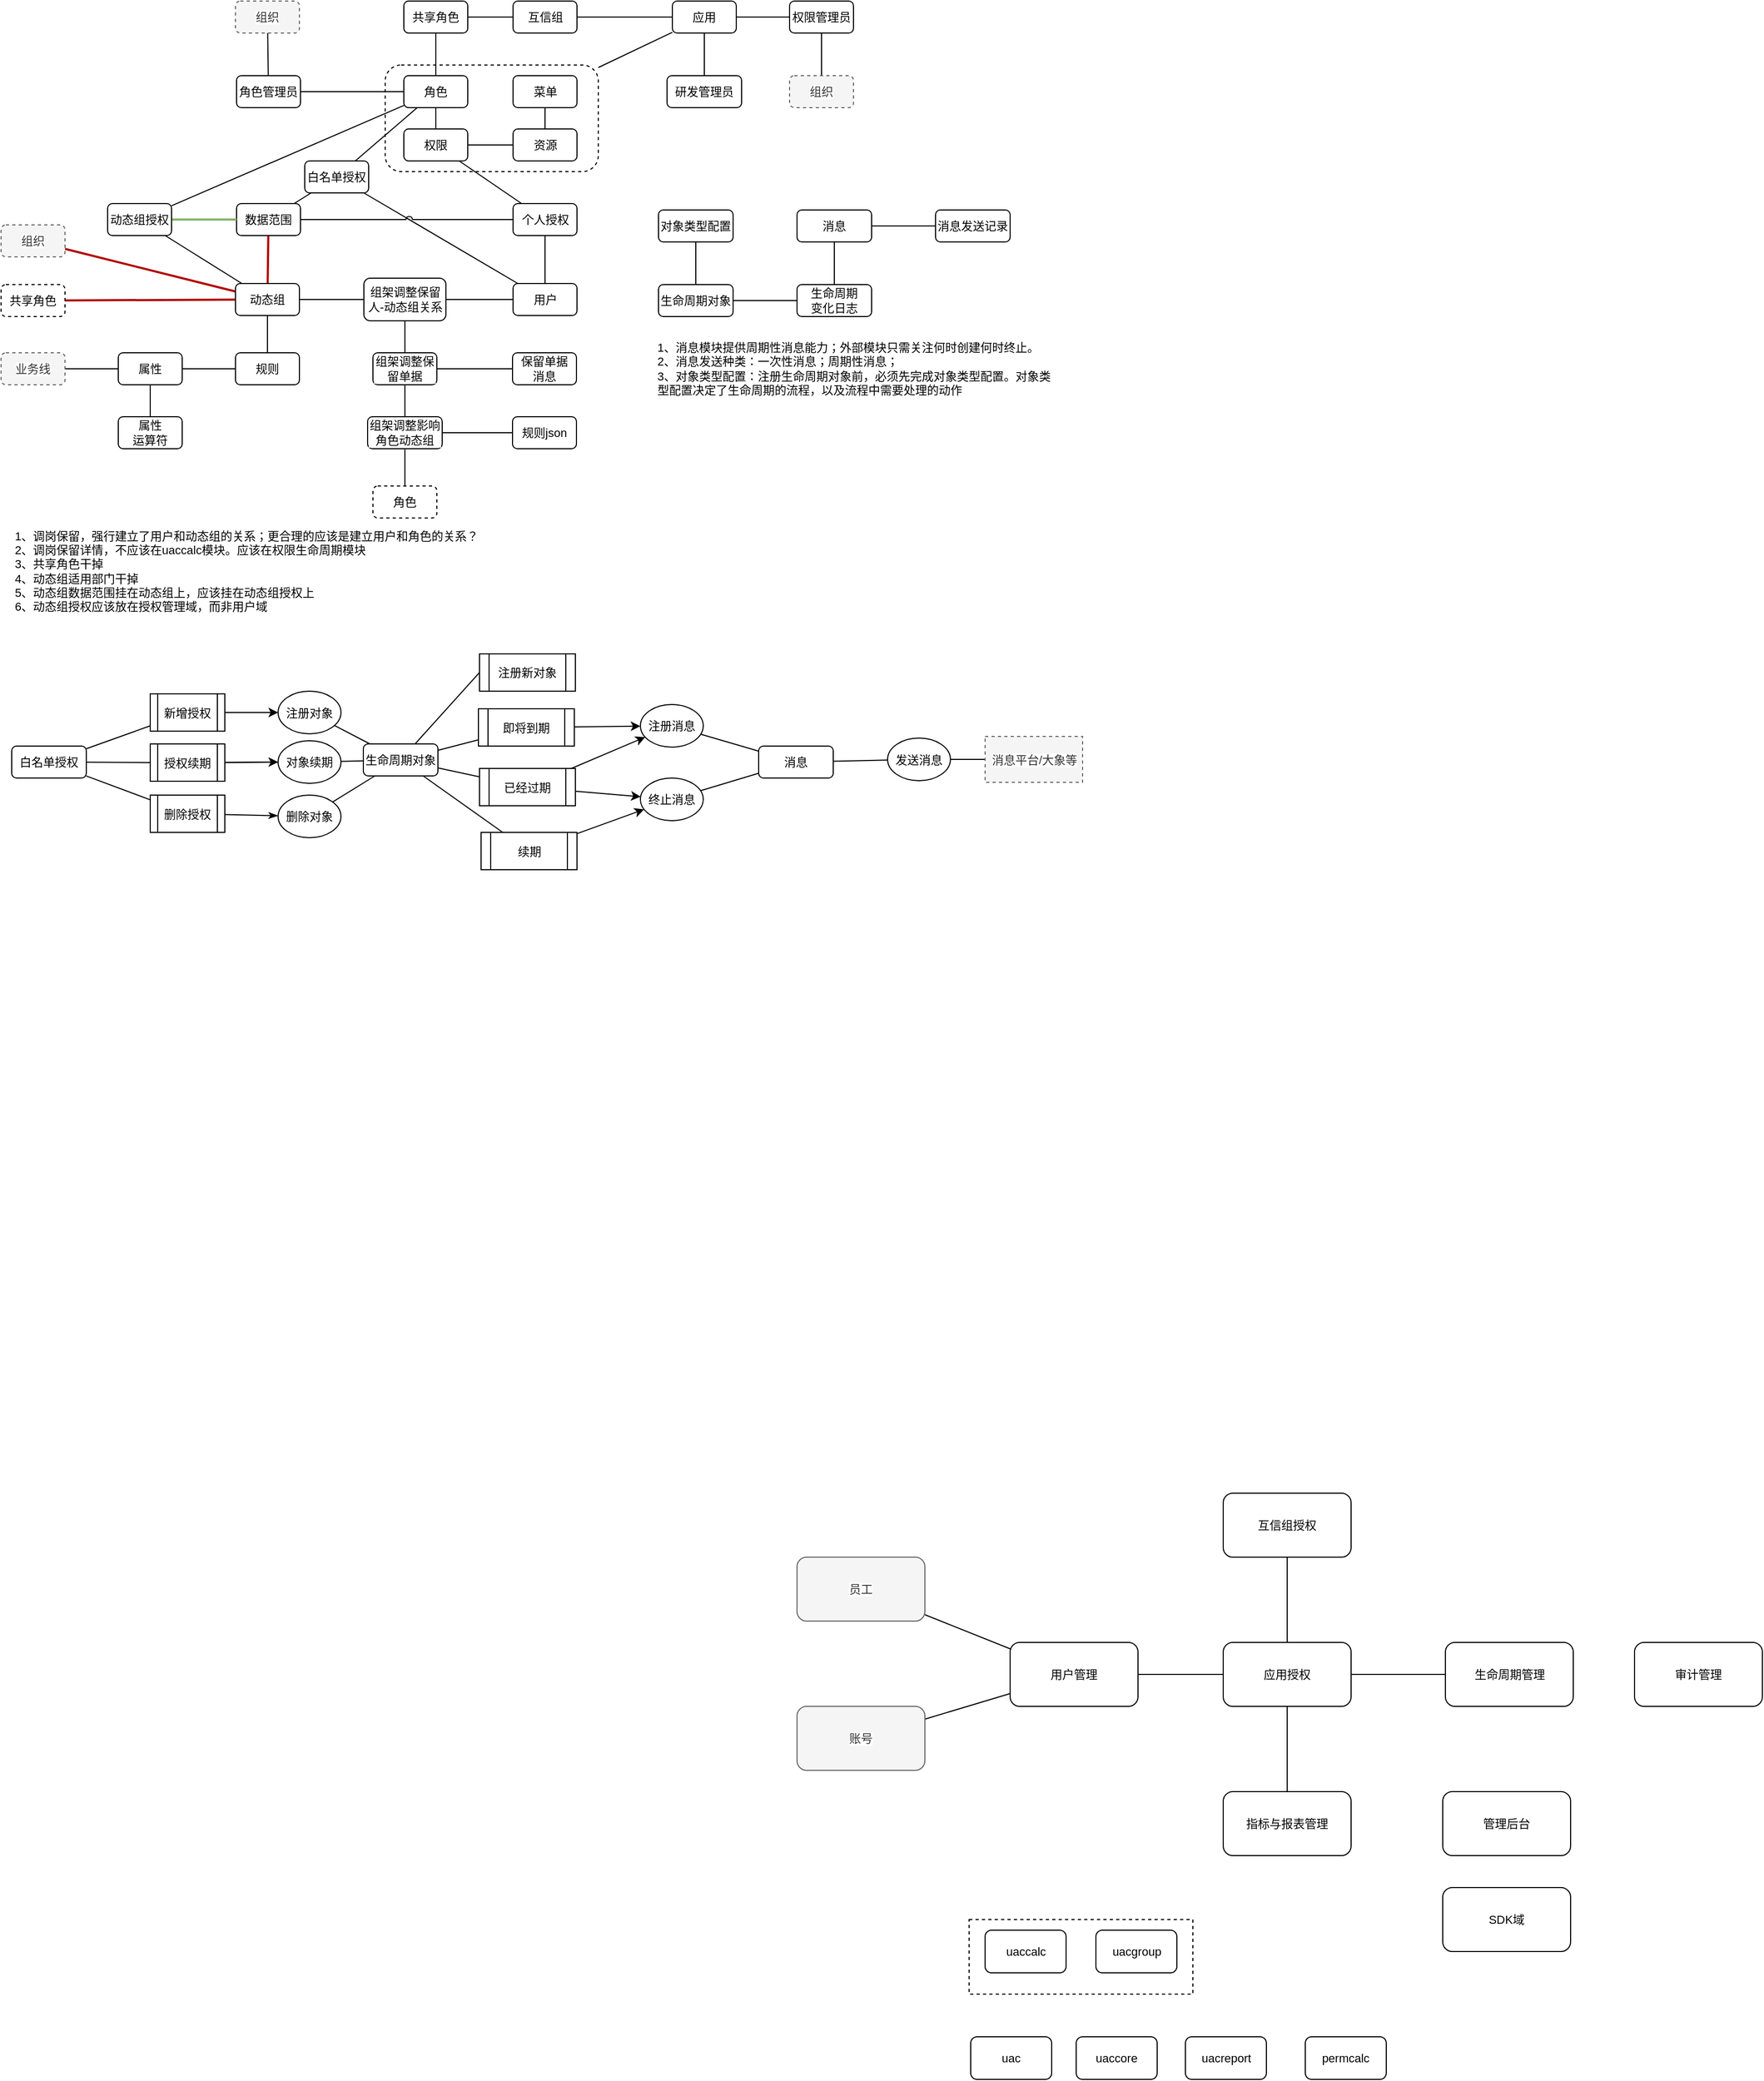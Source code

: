 <mxfile version="24.7.10">
  <diagram name="Page-1" id="_GyrP_3oqklXjdWN7-FQ">
    <mxGraphModel dx="1306" dy="835" grid="1" gridSize="10" guides="1" tooltips="1" connect="1" arrows="1" fold="1" page="1" pageScale="1" pageWidth="827" pageHeight="1169" math="0" shadow="0">
      <root>
        <mxCell id="0" />
        <mxCell id="1" parent="0" />
        <mxCell id="2yZ6IZibKsrI4easGU-Z-67" style="edgeStyle=none;shape=connector;rounded=0;orthogonalLoop=1;jettySize=auto;html=1;strokeColor=default;align=center;verticalAlign=middle;fontFamily=Helvetica;fontSize=11;fontColor=default;labelBackgroundColor=default;endArrow=none;endFill=0;" edge="1" parent="1" source="2yZ6IZibKsrI4easGU-Z-41" target="2yZ6IZibKsrI4easGU-Z-65">
          <mxGeometry relative="1" as="geometry" />
        </mxCell>
        <mxCell id="2yZ6IZibKsrI4easGU-Z-41" value="" style="rounded=1;whiteSpace=wrap;html=1;dashed=1;" vertex="1" parent="1">
          <mxGeometry x="370.5" y="190" width="200" height="100" as="geometry" />
        </mxCell>
        <mxCell id="2yZ6IZibKsrI4easGU-Z-33" value="" style="shape=connector;rounded=0;orthogonalLoop=1;jettySize=auto;html=1;strokeColor=default;align=center;verticalAlign=middle;fontFamily=Helvetica;fontSize=11;fontColor=default;labelBackgroundColor=default;endArrow=none;endFill=0;" edge="1" parent="1" source="2yZ6IZibKsrI4easGU-Z-29" target="2yZ6IZibKsrI4easGU-Z-32">
          <mxGeometry relative="1" as="geometry" />
        </mxCell>
        <mxCell id="2yZ6IZibKsrI4easGU-Z-167" value="" style="edgeStyle=none;shape=connector;rounded=0;orthogonalLoop=1;jettySize=auto;html=1;strokeColor=default;align=center;verticalAlign=middle;fontFamily=Helvetica;fontSize=11;fontColor=default;labelBackgroundColor=default;endArrow=none;endFill=0;" edge="1" parent="1" source="2yZ6IZibKsrI4easGU-Z-38" target="2yZ6IZibKsrI4easGU-Z-166">
          <mxGeometry relative="1" as="geometry" />
        </mxCell>
        <mxCell id="2yZ6IZibKsrI4easGU-Z-175" style="edgeStyle=none;shape=connector;rounded=0;orthogonalLoop=1;jettySize=auto;html=1;strokeColor=default;align=center;verticalAlign=middle;fontFamily=Helvetica;fontSize=11;fontColor=default;labelBackgroundColor=default;endArrow=none;endFill=0;jumpStyle=sharp;" edge="1" parent="1" source="2yZ6IZibKsrI4easGU-Z-29" target="2yZ6IZibKsrI4easGU-Z-103">
          <mxGeometry relative="1" as="geometry" />
        </mxCell>
        <mxCell id="2yZ6IZibKsrI4easGU-Z-176" style="edgeStyle=none;shape=connector;rounded=0;orthogonalLoop=1;jettySize=auto;html=1;strokeColor=default;align=center;verticalAlign=middle;fontFamily=Helvetica;fontSize=11;fontColor=default;labelBackgroundColor=default;endArrow=none;endFill=0;" edge="1" parent="1" source="2yZ6IZibKsrI4easGU-Z-29" target="2yZ6IZibKsrI4easGU-Z-91">
          <mxGeometry relative="1" as="geometry" />
        </mxCell>
        <mxCell id="2yZ6IZibKsrI4easGU-Z-29" value="白名单授权" style="rounded=1;whiteSpace=wrap;html=1;fontFamily=Helvetica;fontSize=11;fontColor=default;labelBackgroundColor=default;" vertex="1" parent="1">
          <mxGeometry x="295" y="280" width="60" height="30" as="geometry" />
        </mxCell>
        <mxCell id="2yZ6IZibKsrI4easGU-Z-45" value="" style="edgeStyle=orthogonalEdgeStyle;shape=connector;rounded=0;orthogonalLoop=1;jettySize=auto;html=1;strokeColor=default;align=center;verticalAlign=middle;fontFamily=Helvetica;fontSize=11;fontColor=default;labelBackgroundColor=default;endArrow=none;endFill=0;" edge="1" parent="1" source="2yZ6IZibKsrI4easGU-Z-32" target="2yZ6IZibKsrI4easGU-Z-44">
          <mxGeometry relative="1" as="geometry" />
        </mxCell>
        <mxCell id="2yZ6IZibKsrI4easGU-Z-61" style="edgeStyle=none;shape=connector;rounded=0;orthogonalLoop=1;jettySize=auto;html=1;strokeColor=default;align=center;verticalAlign=middle;fontFamily=Helvetica;fontSize=11;fontColor=default;labelBackgroundColor=default;endArrow=none;endFill=0;" edge="1" parent="1" source="2yZ6IZibKsrI4easGU-Z-32" target="2yZ6IZibKsrI4easGU-Z-38">
          <mxGeometry relative="1" as="geometry" />
        </mxCell>
        <mxCell id="2yZ6IZibKsrI4easGU-Z-32" value="角色" style="rounded=1;whiteSpace=wrap;html=1;fontFamily=Helvetica;fontSize=11;fontColor=default;labelBackgroundColor=default;" vertex="1" parent="1">
          <mxGeometry x="388" y="200" width="60" height="30" as="geometry" />
        </mxCell>
        <mxCell id="2yZ6IZibKsrI4easGU-Z-37" value="" style="edgeStyle=orthogonalEdgeStyle;shape=connector;rounded=0;orthogonalLoop=1;jettySize=auto;html=1;strokeColor=default;align=center;verticalAlign=middle;fontFamily=Helvetica;fontSize=11;fontColor=default;labelBackgroundColor=default;endArrow=none;endFill=0;" edge="1" parent="1" source="2yZ6IZibKsrI4easGU-Z-34" target="2yZ6IZibKsrI4easGU-Z-36">
          <mxGeometry relative="1" as="geometry" />
        </mxCell>
        <mxCell id="2yZ6IZibKsrI4easGU-Z-34" value="菜单" style="rounded=1;whiteSpace=wrap;html=1;fontFamily=Helvetica;fontSize=11;fontColor=default;labelBackgroundColor=default;" vertex="1" parent="1">
          <mxGeometry x="490.5" y="200" width="60" height="30" as="geometry" />
        </mxCell>
        <mxCell id="2yZ6IZibKsrI4easGU-Z-39" value="" style="edgeStyle=orthogonalEdgeStyle;shape=connector;rounded=0;orthogonalLoop=1;jettySize=auto;html=1;strokeColor=default;align=center;verticalAlign=middle;fontFamily=Helvetica;fontSize=11;fontColor=default;labelBackgroundColor=default;endArrow=none;endFill=0;" edge="1" parent="1" source="2yZ6IZibKsrI4easGU-Z-36" target="2yZ6IZibKsrI4easGU-Z-38">
          <mxGeometry relative="1" as="geometry" />
        </mxCell>
        <mxCell id="2yZ6IZibKsrI4easGU-Z-36" value="资源" style="rounded=1;whiteSpace=wrap;html=1;fontFamily=Helvetica;fontSize=11;fontColor=default;labelBackgroundColor=default;" vertex="1" parent="1">
          <mxGeometry x="490.5" y="250" width="60" height="30" as="geometry" />
        </mxCell>
        <mxCell id="2yZ6IZibKsrI4easGU-Z-38" value="权限" style="rounded=1;whiteSpace=wrap;html=1;fontFamily=Helvetica;fontSize=11;fontColor=default;labelBackgroundColor=default;" vertex="1" parent="1">
          <mxGeometry x="388" y="250" width="60" height="30" as="geometry" />
        </mxCell>
        <mxCell id="2yZ6IZibKsrI4easGU-Z-47" value="" style="edgeStyle=orthogonalEdgeStyle;shape=connector;rounded=0;orthogonalLoop=1;jettySize=auto;html=1;strokeColor=default;align=center;verticalAlign=middle;fontFamily=Helvetica;fontSize=11;fontColor=default;labelBackgroundColor=default;endArrow=none;endFill=0;" edge="1" parent="1" source="2yZ6IZibKsrI4easGU-Z-44" target="2yZ6IZibKsrI4easGU-Z-46">
          <mxGeometry relative="1" as="geometry" />
        </mxCell>
        <mxCell id="2yZ6IZibKsrI4easGU-Z-44" value="共享角色" style="rounded=1;whiteSpace=wrap;html=1;fontFamily=Helvetica;fontSize=11;fontColor=default;labelBackgroundColor=default;" vertex="1" parent="1">
          <mxGeometry x="388" y="130" width="60" height="30" as="geometry" />
        </mxCell>
        <mxCell id="2yZ6IZibKsrI4easGU-Z-66" value="" style="edgeStyle=none;shape=connector;rounded=0;orthogonalLoop=1;jettySize=auto;html=1;strokeColor=default;align=center;verticalAlign=middle;fontFamily=Helvetica;fontSize=11;fontColor=default;labelBackgroundColor=default;endArrow=none;endFill=0;" edge="1" parent="1" source="2yZ6IZibKsrI4easGU-Z-46" target="2yZ6IZibKsrI4easGU-Z-65">
          <mxGeometry relative="1" as="geometry" />
        </mxCell>
        <mxCell id="2yZ6IZibKsrI4easGU-Z-46" value="互信组" style="rounded=1;whiteSpace=wrap;html=1;fontFamily=Helvetica;fontSize=11;fontColor=default;labelBackgroundColor=default;" vertex="1" parent="1">
          <mxGeometry x="490.5" y="130" width="60" height="30" as="geometry" />
        </mxCell>
        <mxCell id="2yZ6IZibKsrI4easGU-Z-55" style="edgeStyle=none;shape=connector;rounded=0;orthogonalLoop=1;jettySize=auto;html=1;strokeColor=default;align=center;verticalAlign=middle;fontFamily=Helvetica;fontSize=11;fontColor=default;labelBackgroundColor=default;endArrow=none;endFill=0;" edge="1" parent="1" source="2yZ6IZibKsrI4easGU-Z-53" target="2yZ6IZibKsrI4easGU-Z-65">
          <mxGeometry relative="1" as="geometry">
            <mxPoint x="753.5" y="240" as="sourcePoint" />
          </mxGeometry>
        </mxCell>
        <mxCell id="2yZ6IZibKsrI4easGU-Z-53" value="研发管理员" style="rounded=1;whiteSpace=wrap;html=1;fontFamily=Helvetica;fontSize=11;fontColor=default;labelBackgroundColor=default;" vertex="1" parent="1">
          <mxGeometry x="635" y="200" width="70" height="30" as="geometry" />
        </mxCell>
        <mxCell id="2yZ6IZibKsrI4easGU-Z-206" style="edgeStyle=none;shape=connector;rounded=0;jumpStyle=arc;orthogonalLoop=1;jettySize=auto;html=1;strokeColor=default;align=center;verticalAlign=middle;fontFamily=Helvetica;fontSize=11;fontColor=default;labelBackgroundColor=default;endArrow=none;endFill=0;" edge="1" parent="1" source="2yZ6IZibKsrI4easGU-Z-56" target="2yZ6IZibKsrI4easGU-Z-205">
          <mxGeometry relative="1" as="geometry" />
        </mxCell>
        <mxCell id="2yZ6IZibKsrI4easGU-Z-56" value="权限管理员" style="rounded=1;whiteSpace=wrap;html=1;fontFamily=Helvetica;fontSize=11;fontColor=default;labelBackgroundColor=default;" vertex="1" parent="1">
          <mxGeometry x="750" y="130" width="60" height="30" as="geometry" />
        </mxCell>
        <mxCell id="2yZ6IZibKsrI4easGU-Z-57" style="edgeStyle=none;shape=connector;rounded=0;orthogonalLoop=1;jettySize=auto;html=1;strokeColor=default;align=center;verticalAlign=middle;fontFamily=Helvetica;fontSize=11;fontColor=default;labelBackgroundColor=default;endArrow=none;endFill=0;" edge="1" parent="1" source="2yZ6IZibKsrI4easGU-Z-56" target="2yZ6IZibKsrI4easGU-Z-65">
          <mxGeometry relative="1" as="geometry" />
        </mxCell>
        <mxCell id="2yZ6IZibKsrI4easGU-Z-59" style="edgeStyle=none;shape=connector;rounded=0;orthogonalLoop=1;jettySize=auto;html=1;strokeColor=default;align=center;verticalAlign=middle;fontFamily=Helvetica;fontSize=11;fontColor=default;labelBackgroundColor=default;endArrow=none;endFill=0;" edge="1" parent="1" source="2yZ6IZibKsrI4easGU-Z-58" target="2yZ6IZibKsrI4easGU-Z-32">
          <mxGeometry relative="1" as="geometry" />
        </mxCell>
        <mxCell id="2yZ6IZibKsrI4easGU-Z-58" value="角色管理员" style="rounded=1;whiteSpace=wrap;html=1;fontFamily=Helvetica;fontSize=11;fontColor=default;labelBackgroundColor=default;" vertex="1" parent="1">
          <mxGeometry x="231" y="200" width="60" height="30" as="geometry" />
        </mxCell>
        <mxCell id="2yZ6IZibKsrI4easGU-Z-65" value="应用" style="rounded=1;whiteSpace=wrap;html=1;fontFamily=Helvetica;fontSize=11;fontColor=default;labelBackgroundColor=default;" vertex="1" parent="1">
          <mxGeometry x="640" y="130" width="60" height="30" as="geometry" />
        </mxCell>
        <mxCell id="2yZ6IZibKsrI4easGU-Z-71" style="edgeStyle=none;shape=connector;rounded=0;orthogonalLoop=1;jettySize=auto;html=1;strokeColor=default;align=center;verticalAlign=middle;fontFamily=Helvetica;fontSize=11;fontColor=default;labelBackgroundColor=default;endArrow=none;endFill=0;" edge="1" parent="1" source="2yZ6IZibKsrI4easGU-Z-68" target="2yZ6IZibKsrI4easGU-Z-58">
          <mxGeometry relative="1" as="geometry" />
        </mxCell>
        <mxCell id="2yZ6IZibKsrI4easGU-Z-68" value="组织" style="rounded=1;whiteSpace=wrap;html=1;fontFamily=Helvetica;fontSize=11;fontColor=#333333;labelBackgroundColor=default;fillColor=#f5f5f5;strokeColor=#666666;dashed=1;" vertex="1" parent="1">
          <mxGeometry x="230" y="130" width="60" height="30" as="geometry" />
        </mxCell>
        <mxCell id="2yZ6IZibKsrI4easGU-Z-75" value="" style="edgeStyle=none;shape=connector;rounded=0;orthogonalLoop=1;jettySize=auto;html=1;strokeColor=default;align=center;verticalAlign=middle;fontFamily=Helvetica;fontSize=11;fontColor=default;labelBackgroundColor=default;endArrow=none;endFill=0;" edge="1" parent="1" source="2yZ6IZibKsrI4easGU-Z-73" target="2yZ6IZibKsrI4easGU-Z-74">
          <mxGeometry relative="1" as="geometry" />
        </mxCell>
        <mxCell id="2yZ6IZibKsrI4easGU-Z-79" value="" style="edgeStyle=none;shape=connector;rounded=0;orthogonalLoop=1;jettySize=auto;html=1;strokeColor=#B20000;align=center;verticalAlign=middle;fontFamily=Helvetica;fontSize=11;fontColor=default;labelBackgroundColor=default;endArrow=none;endFill=0;fillColor=#e51400;strokeWidth=2;" edge="1" parent="1" source="2yZ6IZibKsrI4easGU-Z-73" target="2yZ6IZibKsrI4easGU-Z-78">
          <mxGeometry relative="1" as="geometry" />
        </mxCell>
        <mxCell id="2yZ6IZibKsrI4easGU-Z-89" value="" style="edgeStyle=none;shape=connector;rounded=0;orthogonalLoop=1;jettySize=auto;html=1;strokeColor=#B20000;align=center;verticalAlign=middle;fontFamily=Helvetica;fontSize=11;fontColor=default;labelBackgroundColor=default;endArrow=none;endFill=0;fillColor=#e51400;strokeWidth=2;" edge="1" parent="1" source="2yZ6IZibKsrI4easGU-Z-73" target="2yZ6IZibKsrI4easGU-Z-88">
          <mxGeometry relative="1" as="geometry" />
        </mxCell>
        <mxCell id="2yZ6IZibKsrI4easGU-Z-90" value="" style="edgeStyle=none;shape=connector;rounded=0;orthogonalLoop=1;jettySize=auto;html=1;strokeColor=default;align=center;verticalAlign=middle;fontFamily=Helvetica;fontSize=11;fontColor=default;labelBackgroundColor=default;endArrow=none;endFill=0;" edge="1" parent="1" source="2yZ6IZibKsrI4easGU-Z-73" target="2yZ6IZibKsrI4easGU-Z-74">
          <mxGeometry relative="1" as="geometry" />
        </mxCell>
        <mxCell id="2yZ6IZibKsrI4easGU-Z-179" style="edgeStyle=none;shape=connector;rounded=0;orthogonalLoop=1;jettySize=auto;html=1;strokeColor=#B20000;align=center;verticalAlign=middle;fontFamily=Helvetica;fontSize=11;fontColor=default;labelBackgroundColor=default;endArrow=none;endFill=0;fillColor=#e51400;strokeWidth=2;" edge="1" parent="1" source="2yZ6IZibKsrI4easGU-Z-73" target="2yZ6IZibKsrI4easGU-Z-91">
          <mxGeometry relative="1" as="geometry" />
        </mxCell>
        <mxCell id="2yZ6IZibKsrI4easGU-Z-73" value="动态组" style="rounded=1;whiteSpace=wrap;html=1;fontFamily=Helvetica;fontSize=11;fontColor=default;labelBackgroundColor=default;" vertex="1" parent="1">
          <mxGeometry x="230" y="395" width="60" height="30" as="geometry" />
        </mxCell>
        <mxCell id="2yZ6IZibKsrI4easGU-Z-77" value="" style="edgeStyle=none;shape=connector;rounded=0;orthogonalLoop=1;jettySize=auto;html=1;strokeColor=default;align=center;verticalAlign=middle;fontFamily=Helvetica;fontSize=11;fontColor=default;labelBackgroundColor=default;endArrow=none;endFill=0;" edge="1" parent="1" source="2yZ6IZibKsrI4easGU-Z-74" target="2yZ6IZibKsrI4easGU-Z-76">
          <mxGeometry relative="1" as="geometry" />
        </mxCell>
        <mxCell id="2yZ6IZibKsrI4easGU-Z-74" value="规则" style="rounded=1;whiteSpace=wrap;html=1;fontFamily=Helvetica;fontSize=11;fontColor=default;labelBackgroundColor=default;" vertex="1" parent="1">
          <mxGeometry x="230" y="460" width="60" height="30" as="geometry" />
        </mxCell>
        <mxCell id="2yZ6IZibKsrI4easGU-Z-84" value="" style="edgeStyle=none;shape=connector;rounded=0;orthogonalLoop=1;jettySize=auto;html=1;strokeColor=default;align=center;verticalAlign=middle;fontFamily=Helvetica;fontSize=11;fontColor=default;labelBackgroundColor=default;endArrow=none;endFill=0;" edge="1" parent="1" source="2yZ6IZibKsrI4easGU-Z-76" target="2yZ6IZibKsrI4easGU-Z-83">
          <mxGeometry relative="1" as="geometry" />
        </mxCell>
        <mxCell id="2yZ6IZibKsrI4easGU-Z-94" value="" style="edgeStyle=none;shape=connector;rounded=0;orthogonalLoop=1;jettySize=auto;html=1;strokeColor=default;align=center;verticalAlign=middle;fontFamily=Helvetica;fontSize=11;fontColor=default;labelBackgroundColor=default;endArrow=none;endFill=0;" edge="1" parent="1" source="2yZ6IZibKsrI4easGU-Z-76" target="2yZ6IZibKsrI4easGU-Z-93">
          <mxGeometry relative="1" as="geometry" />
        </mxCell>
        <mxCell id="2yZ6IZibKsrI4easGU-Z-76" value="属性" style="rounded=1;whiteSpace=wrap;html=1;fontFamily=Helvetica;fontSize=11;fontColor=default;labelBackgroundColor=default;" vertex="1" parent="1">
          <mxGeometry x="120" y="460" width="60" height="30" as="geometry" />
        </mxCell>
        <mxCell id="2yZ6IZibKsrI4easGU-Z-78" value="组织" style="rounded=1;whiteSpace=wrap;html=1;fontFamily=Helvetica;fontSize=11;fontColor=#333333;labelBackgroundColor=default;fillColor=#f5f5f5;strokeColor=#666666;dashed=1;" vertex="1" parent="1">
          <mxGeometry x="10" y="340" width="60" height="30" as="geometry" />
        </mxCell>
        <mxCell id="2yZ6IZibKsrI4easGU-Z-81" value="角色" style="rounded=1;whiteSpace=wrap;html=1;fontFamily=Helvetica;fontSize=11;labelBackgroundColor=default;dashed=1;" vertex="1" parent="1">
          <mxGeometry x="359" y="585" width="60" height="30" as="geometry" />
        </mxCell>
        <mxCell id="2yZ6IZibKsrI4easGU-Z-83" value="业务线" style="rounded=1;whiteSpace=wrap;html=1;fontFamily=Helvetica;fontSize=11;fontColor=#333333;labelBackgroundColor=default;fillColor=#f5f5f5;strokeColor=#666666;dashed=1;" vertex="1" parent="1">
          <mxGeometry x="10" y="460" width="60" height="30" as="geometry" />
        </mxCell>
        <mxCell id="2yZ6IZibKsrI4easGU-Z-88" value="共享角色" style="rounded=1;whiteSpace=wrap;html=1;fontFamily=Helvetica;fontSize=11;labelBackgroundColor=default;dashed=1;" vertex="1" parent="1">
          <mxGeometry x="10" y="396" width="60" height="30" as="geometry" />
        </mxCell>
        <mxCell id="2yZ6IZibKsrI4easGU-Z-91" value="数据范围" style="rounded=1;whiteSpace=wrap;html=1;fontFamily=Helvetica;fontSize=11;fontColor=default;labelBackgroundColor=default;" vertex="1" parent="1">
          <mxGeometry x="231" y="320" width="60" height="30" as="geometry" />
        </mxCell>
        <mxCell id="2yZ6IZibKsrI4easGU-Z-93" value="属性&lt;br&gt;运算符" style="rounded=1;whiteSpace=wrap;html=1;fontFamily=Helvetica;fontSize=11;fontColor=default;labelBackgroundColor=default;" vertex="1" parent="1">
          <mxGeometry x="120" y="520" width="60" height="30" as="geometry" />
        </mxCell>
        <mxCell id="2yZ6IZibKsrI4easGU-Z-97" value="" style="edgeStyle=none;shape=connector;rounded=0;orthogonalLoop=1;jettySize=auto;html=1;strokeColor=default;align=center;verticalAlign=middle;fontFamily=Helvetica;fontSize=11;fontColor=default;labelBackgroundColor=default;endArrow=none;endFill=0;" edge="1" parent="1" source="2yZ6IZibKsrI4easGU-Z-95" target="2yZ6IZibKsrI4easGU-Z-96">
          <mxGeometry relative="1" as="geometry" />
        </mxCell>
        <mxCell id="2yZ6IZibKsrI4easGU-Z-99" value="" style="edgeStyle=none;shape=connector;rounded=0;orthogonalLoop=1;jettySize=auto;html=1;strokeColor=default;align=center;verticalAlign=middle;fontFamily=Helvetica;fontSize=11;fontColor=default;labelBackgroundColor=default;endArrow=none;endFill=0;" edge="1" parent="1" source="2yZ6IZibKsrI4easGU-Z-95" target="2yZ6IZibKsrI4easGU-Z-98">
          <mxGeometry relative="1" as="geometry" />
        </mxCell>
        <mxCell id="2yZ6IZibKsrI4easGU-Z-101" value="" style="edgeStyle=none;shape=connector;rounded=0;orthogonalLoop=1;jettySize=auto;html=1;strokeColor=default;align=center;verticalAlign=middle;fontFamily=Helvetica;fontSize=11;fontColor=default;labelBackgroundColor=default;endArrow=none;endFill=0;" edge="1" parent="1" source="2yZ6IZibKsrI4easGU-Z-95" target="2yZ6IZibKsrI4easGU-Z-100">
          <mxGeometry relative="1" as="geometry" />
        </mxCell>
        <mxCell id="2yZ6IZibKsrI4easGU-Z-95" value="组架调整保留单据" style="rounded=1;whiteSpace=wrap;html=1;fontFamily=Helvetica;fontSize=11;fontColor=default;labelBackgroundColor=default;" vertex="1" parent="1">
          <mxGeometry x="359" y="460" width="60" height="30" as="geometry" />
        </mxCell>
        <mxCell id="2yZ6IZibKsrI4easGU-Z-106" value="" style="edgeStyle=none;shape=connector;rounded=0;orthogonalLoop=1;jettySize=auto;html=1;strokeColor=default;align=center;verticalAlign=middle;fontFamily=Helvetica;fontSize=11;fontColor=default;labelBackgroundColor=default;endArrow=none;endFill=0;" edge="1" parent="1" source="2yZ6IZibKsrI4easGU-Z-96" target="2yZ6IZibKsrI4easGU-Z-105">
          <mxGeometry relative="1" as="geometry" />
        </mxCell>
        <mxCell id="2yZ6IZibKsrI4easGU-Z-162" style="edgeStyle=none;shape=connector;rounded=0;orthogonalLoop=1;jettySize=auto;html=1;strokeColor=default;align=center;verticalAlign=middle;fontFamily=Helvetica;fontSize=11;fontColor=default;labelBackgroundColor=default;endArrow=none;endFill=0;" edge="1" parent="1" source="2yZ6IZibKsrI4easGU-Z-96" target="2yZ6IZibKsrI4easGU-Z-81">
          <mxGeometry relative="1" as="geometry" />
        </mxCell>
        <mxCell id="2yZ6IZibKsrI4easGU-Z-96" value="组架调整影响角色动态组" style="rounded=1;whiteSpace=wrap;html=1;fontFamily=Helvetica;fontSize=11;fontColor=default;labelBackgroundColor=default;" vertex="1" parent="1">
          <mxGeometry x="354" y="520" width="70" height="30" as="geometry" />
        </mxCell>
        <mxCell id="2yZ6IZibKsrI4easGU-Z-98" value="保留单据&lt;br&gt;消息" style="rounded=1;whiteSpace=wrap;html=1;fontFamily=Helvetica;fontSize=11;fontColor=default;labelBackgroundColor=default;" vertex="1" parent="1">
          <mxGeometry x="490" y="460" width="60" height="30" as="geometry" />
        </mxCell>
        <mxCell id="2yZ6IZibKsrI4easGU-Z-102" style="edgeStyle=none;shape=connector;rounded=0;orthogonalLoop=1;jettySize=auto;html=1;strokeColor=default;align=center;verticalAlign=middle;fontFamily=Helvetica;fontSize=11;fontColor=default;labelBackgroundColor=default;endArrow=none;endFill=0;" edge="1" parent="1" source="2yZ6IZibKsrI4easGU-Z-100" target="2yZ6IZibKsrI4easGU-Z-73">
          <mxGeometry relative="1" as="geometry" />
        </mxCell>
        <mxCell id="2yZ6IZibKsrI4easGU-Z-104" value="" style="edgeStyle=none;shape=connector;rounded=0;orthogonalLoop=1;jettySize=auto;html=1;strokeColor=default;align=center;verticalAlign=middle;fontFamily=Helvetica;fontSize=11;fontColor=default;labelBackgroundColor=default;endArrow=none;endFill=0;" edge="1" parent="1" source="2yZ6IZibKsrI4easGU-Z-100" target="2yZ6IZibKsrI4easGU-Z-103">
          <mxGeometry relative="1" as="geometry" />
        </mxCell>
        <mxCell id="2yZ6IZibKsrI4easGU-Z-100" value="组架调整保留&lt;br&gt;人-动态组关系" style="rounded=1;whiteSpace=wrap;html=1;fontFamily=Helvetica;fontSize=11;fontColor=default;labelBackgroundColor=default;" vertex="1" parent="1">
          <mxGeometry x="350.5" y="390" width="77" height="40" as="geometry" />
        </mxCell>
        <mxCell id="2yZ6IZibKsrI4easGU-Z-174" style="edgeStyle=none;shape=connector;rounded=0;orthogonalLoop=1;jettySize=auto;html=1;strokeColor=default;align=center;verticalAlign=middle;fontFamily=Helvetica;fontSize=11;fontColor=default;labelBackgroundColor=default;endArrow=none;endFill=0;" edge="1" parent="1" source="2yZ6IZibKsrI4easGU-Z-103" target="2yZ6IZibKsrI4easGU-Z-166">
          <mxGeometry relative="1" as="geometry" />
        </mxCell>
        <mxCell id="2yZ6IZibKsrI4easGU-Z-103" value="用户" style="rounded=1;whiteSpace=wrap;html=1;fontFamily=Helvetica;fontSize=11;fontColor=default;labelBackgroundColor=default;" vertex="1" parent="1">
          <mxGeometry x="490.5" y="395" width="60" height="30" as="geometry" />
        </mxCell>
        <mxCell id="2yZ6IZibKsrI4easGU-Z-105" value="规则json" style="rounded=1;whiteSpace=wrap;html=1;fontFamily=Helvetica;fontSize=11;fontColor=default;labelBackgroundColor=default;" vertex="1" parent="1">
          <mxGeometry x="490" y="520" width="60" height="30" as="geometry" />
        </mxCell>
        <mxCell id="2yZ6IZibKsrI4easGU-Z-107" value="1、调岗保留，强行建立了用户和动态组的关系；更合理的应该是建立用户和角色的关系？&lt;br&gt;&lt;div style=&quot;text-align: left;&quot;&gt;2、调岗保留详情，不应该在uaccalc模块。应该在权限生命周期模块&lt;br&gt;3、共享角色干掉&lt;/div&gt;&lt;div style=&quot;text-align: left;&quot;&gt;4、动态组适用部门干掉&lt;/div&gt;&lt;div style=&quot;text-align: left;&quot;&gt;5、动态组数据范围挂在动态组上，应该挂在动态组授权上&lt;br&gt;6、动态组授权应该放在授权管理域，而非用户域&lt;/div&gt;" style="text;html=1;align=center;verticalAlign=middle;resizable=0;points=[];autosize=1;strokeColor=none;fillColor=none;fontFamily=Helvetica;fontSize=11;fontColor=default;labelBackgroundColor=default;" vertex="1" parent="1">
          <mxGeometry x="10" y="620" width="460" height="90" as="geometry" />
        </mxCell>
        <mxCell id="2yZ6IZibKsrI4easGU-Z-113" value="" style="edgeStyle=none;shape=connector;rounded=0;orthogonalLoop=1;jettySize=auto;html=1;strokeColor=default;align=center;verticalAlign=middle;fontFamily=Helvetica;fontSize=11;fontColor=default;labelBackgroundColor=default;endArrow=none;endFill=0;" edge="1" parent="1" source="2yZ6IZibKsrI4easGU-Z-111" target="2yZ6IZibKsrI4easGU-Z-112">
          <mxGeometry relative="1" as="geometry" />
        </mxCell>
        <mxCell id="2yZ6IZibKsrI4easGU-Z-115" value="" style="edgeStyle=none;shape=connector;rounded=0;orthogonalLoop=1;jettySize=auto;html=1;strokeColor=default;align=center;verticalAlign=middle;fontFamily=Helvetica;fontSize=11;fontColor=default;labelBackgroundColor=default;endArrow=none;endFill=0;" edge="1" parent="1" source="2yZ6IZibKsrI4easGU-Z-111" target="2yZ6IZibKsrI4easGU-Z-114">
          <mxGeometry relative="1" as="geometry" />
        </mxCell>
        <mxCell id="2yZ6IZibKsrI4easGU-Z-117" value="" style="edgeStyle=none;shape=connector;rounded=0;orthogonalLoop=1;jettySize=auto;html=1;strokeColor=default;align=center;verticalAlign=middle;fontFamily=Helvetica;fontSize=11;fontColor=default;labelBackgroundColor=default;endArrow=none;endFill=0;" edge="1" parent="1" source="2yZ6IZibKsrI4easGU-Z-111" target="2yZ6IZibKsrI4easGU-Z-116">
          <mxGeometry relative="1" as="geometry" />
        </mxCell>
        <mxCell id="2yZ6IZibKsrI4easGU-Z-111" value="用户管理" style="rounded=1;whiteSpace=wrap;html=1;fontFamily=Helvetica;fontSize=11;fontColor=default;labelBackgroundColor=default;" vertex="1" parent="1">
          <mxGeometry x="957" y="1670" width="120" height="60" as="geometry" />
        </mxCell>
        <mxCell id="2yZ6IZibKsrI4easGU-Z-112" value="账号" style="rounded=1;whiteSpace=wrap;html=1;fontFamily=Helvetica;fontSize=11;fontColor=#333333;labelBackgroundColor=default;fillColor=#f5f5f5;strokeColor=#666666;" vertex="1" parent="1">
          <mxGeometry x="757" y="1730" width="120" height="60" as="geometry" />
        </mxCell>
        <mxCell id="2yZ6IZibKsrI4easGU-Z-114" value="员工" style="rounded=1;whiteSpace=wrap;html=1;fontFamily=Helvetica;fontSize=11;fontColor=#333333;labelBackgroundColor=default;fillColor=#f5f5f5;strokeColor=#666666;" vertex="1" parent="1">
          <mxGeometry x="757" y="1590" width="120" height="60" as="geometry" />
        </mxCell>
        <mxCell id="2yZ6IZibKsrI4easGU-Z-121" value="" style="edgeStyle=none;shape=connector;rounded=0;orthogonalLoop=1;jettySize=auto;html=1;strokeColor=default;align=center;verticalAlign=middle;fontFamily=Helvetica;fontSize=11;fontColor=default;labelBackgroundColor=default;endArrow=none;endFill=0;" edge="1" parent="1" source="2yZ6IZibKsrI4easGU-Z-116" target="2yZ6IZibKsrI4easGU-Z-120">
          <mxGeometry relative="1" as="geometry" />
        </mxCell>
        <mxCell id="2yZ6IZibKsrI4easGU-Z-129" value="" style="edgeStyle=none;shape=connector;rounded=0;orthogonalLoop=1;jettySize=auto;html=1;strokeColor=default;align=center;verticalAlign=middle;fontFamily=Helvetica;fontSize=11;fontColor=default;labelBackgroundColor=default;endArrow=none;endFill=0;" edge="1" parent="1" source="2yZ6IZibKsrI4easGU-Z-116" target="2yZ6IZibKsrI4easGU-Z-128">
          <mxGeometry relative="1" as="geometry" />
        </mxCell>
        <mxCell id="2yZ6IZibKsrI4easGU-Z-116" value="应用授权" style="rounded=1;whiteSpace=wrap;html=1;fontFamily=Helvetica;fontSize=11;fontColor=default;labelBackgroundColor=default;" vertex="1" parent="1">
          <mxGeometry x="1157" y="1670" width="120" height="60" as="geometry" />
        </mxCell>
        <mxCell id="2yZ6IZibKsrI4easGU-Z-119" style="edgeStyle=none;shape=connector;rounded=0;orthogonalLoop=1;jettySize=auto;html=1;strokeColor=default;align=center;verticalAlign=middle;fontFamily=Helvetica;fontSize=11;fontColor=default;labelBackgroundColor=default;endArrow=none;endFill=0;" edge="1" parent="1" source="2yZ6IZibKsrI4easGU-Z-118" target="2yZ6IZibKsrI4easGU-Z-116">
          <mxGeometry relative="1" as="geometry" />
        </mxCell>
        <mxCell id="2yZ6IZibKsrI4easGU-Z-118" value="互信组授权" style="rounded=1;whiteSpace=wrap;html=1;fontFamily=Helvetica;fontSize=11;fontColor=default;labelBackgroundColor=default;" vertex="1" parent="1">
          <mxGeometry x="1157" y="1530" width="120" height="60" as="geometry" />
        </mxCell>
        <mxCell id="2yZ6IZibKsrI4easGU-Z-120" value="生命周期管理" style="rounded=1;whiteSpace=wrap;html=1;fontFamily=Helvetica;fontSize=11;fontColor=default;labelBackgroundColor=default;" vertex="1" parent="1">
          <mxGeometry x="1365.5" y="1670" width="120" height="60" as="geometry" />
        </mxCell>
        <mxCell id="2yZ6IZibKsrI4easGU-Z-122" value="" style="rounded=0;whiteSpace=wrap;html=1;fontFamily=Helvetica;fontSize=11;fontColor=default;labelBackgroundColor=default;dashed=1;" vertex="1" parent="1">
          <mxGeometry x="918.5" y="1930" width="210" height="70" as="geometry" />
        </mxCell>
        <mxCell id="2yZ6IZibKsrI4easGU-Z-123" value="uaccalc" style="rounded=1;whiteSpace=wrap;html=1;fontFamily=Helvetica;fontSize=11;fontColor=default;labelBackgroundColor=default;" vertex="1" parent="1">
          <mxGeometry x="933.5" y="1940" width="76" height="40" as="geometry" />
        </mxCell>
        <mxCell id="2yZ6IZibKsrI4easGU-Z-126" value="uacgroup" style="rounded=1;whiteSpace=wrap;html=1;fontFamily=Helvetica;fontSize=11;fontColor=default;labelBackgroundColor=default;" vertex="1" parent="1">
          <mxGeometry x="1037.5" y="1940" width="76" height="40" as="geometry" />
        </mxCell>
        <mxCell id="2yZ6IZibKsrI4easGU-Z-127" value="uac" style="rounded=1;whiteSpace=wrap;html=1;fontFamily=Helvetica;fontSize=11;fontColor=default;labelBackgroundColor=default;" vertex="1" parent="1">
          <mxGeometry x="920" y="2040" width="76" height="40" as="geometry" />
        </mxCell>
        <mxCell id="2yZ6IZibKsrI4easGU-Z-128" value="指标与报表管理" style="rounded=1;whiteSpace=wrap;html=1;fontFamily=Helvetica;fontSize=11;fontColor=default;labelBackgroundColor=default;" vertex="1" parent="1">
          <mxGeometry x="1157" y="1810" width="120" height="60" as="geometry" />
        </mxCell>
        <mxCell id="2yZ6IZibKsrI4easGU-Z-130" value="管理后台" style="rounded=1;whiteSpace=wrap;html=1;fontFamily=Helvetica;fontSize=11;fontColor=default;labelBackgroundColor=default;" vertex="1" parent="1">
          <mxGeometry x="1363" y="1810" width="120" height="60" as="geometry" />
        </mxCell>
        <mxCell id="2yZ6IZibKsrI4easGU-Z-131" value="SDK域" style="rounded=1;whiteSpace=wrap;html=1;fontFamily=Helvetica;fontSize=11;fontColor=default;labelBackgroundColor=default;" vertex="1" parent="1">
          <mxGeometry x="1363" y="1900" width="120" height="60" as="geometry" />
        </mxCell>
        <mxCell id="2yZ6IZibKsrI4easGU-Z-132" value="审计管理" style="rounded=1;whiteSpace=wrap;html=1;fontFamily=Helvetica;fontSize=11;fontColor=default;labelBackgroundColor=default;" vertex="1" parent="1">
          <mxGeometry x="1543" y="1670" width="120" height="60" as="geometry" />
        </mxCell>
        <mxCell id="2yZ6IZibKsrI4easGU-Z-133" value="uaccore" style="rounded=1;whiteSpace=wrap;html=1;fontFamily=Helvetica;fontSize=11;fontColor=default;labelBackgroundColor=default;" vertex="1" parent="1">
          <mxGeometry x="1019" y="2040" width="76" height="40" as="geometry" />
        </mxCell>
        <mxCell id="2yZ6IZibKsrI4easGU-Z-134" value="uacreport" style="rounded=1;whiteSpace=wrap;html=1;fontFamily=Helvetica;fontSize=11;fontColor=default;labelBackgroundColor=default;" vertex="1" parent="1">
          <mxGeometry x="1121.5" y="2040" width="76" height="40" as="geometry" />
        </mxCell>
        <mxCell id="2yZ6IZibKsrI4easGU-Z-135" value="permcalc" style="rounded=1;whiteSpace=wrap;html=1;fontFamily=Helvetica;fontSize=11;fontColor=default;labelBackgroundColor=default;" vertex="1" parent="1">
          <mxGeometry x="1234" y="2040" width="76" height="40" as="geometry" />
        </mxCell>
        <mxCell id="2yZ6IZibKsrI4easGU-Z-177" style="edgeStyle=none;shape=connector;rounded=0;orthogonalLoop=1;jettySize=auto;html=1;strokeColor=default;align=center;verticalAlign=middle;fontFamily=Helvetica;fontSize=11;fontColor=default;labelBackgroundColor=default;endArrow=none;endFill=0;jumpStyle=arc;" edge="1" parent="1" source="2yZ6IZibKsrI4easGU-Z-166" target="2yZ6IZibKsrI4easGU-Z-91">
          <mxGeometry relative="1" as="geometry" />
        </mxCell>
        <mxCell id="2yZ6IZibKsrI4easGU-Z-166" value="个人授权" style="rounded=1;whiteSpace=wrap;html=1;fontFamily=Helvetica;fontSize=11;fontColor=default;labelBackgroundColor=default;" vertex="1" parent="1">
          <mxGeometry x="490.5" y="320" width="60" height="30" as="geometry" />
        </mxCell>
        <mxCell id="2yZ6IZibKsrI4easGU-Z-169" style="edgeStyle=none;shape=connector;rounded=0;orthogonalLoop=1;jettySize=auto;html=1;strokeColor=default;align=center;verticalAlign=middle;fontFamily=Helvetica;fontSize=11;fontColor=default;labelBackgroundColor=default;endArrow=none;endFill=0;" edge="1" parent="1" source="2yZ6IZibKsrI4easGU-Z-168" target="2yZ6IZibKsrI4easGU-Z-32">
          <mxGeometry relative="1" as="geometry" />
        </mxCell>
        <mxCell id="2yZ6IZibKsrI4easGU-Z-170" style="edgeStyle=none;shape=connector;rounded=0;orthogonalLoop=1;jettySize=auto;html=1;strokeColor=default;align=center;verticalAlign=middle;fontFamily=Helvetica;fontSize=11;fontColor=default;labelBackgroundColor=default;endArrow=none;endFill=0;" edge="1" parent="1" source="2yZ6IZibKsrI4easGU-Z-168" target="2yZ6IZibKsrI4easGU-Z-73">
          <mxGeometry relative="1" as="geometry" />
        </mxCell>
        <mxCell id="2yZ6IZibKsrI4easGU-Z-180" style="edgeStyle=none;shape=connector;rounded=0;orthogonalLoop=1;jettySize=auto;html=1;strokeColor=#82b366;align=center;verticalAlign=middle;fontFamily=Helvetica;fontSize=11;fontColor=default;labelBackgroundColor=default;endArrow=none;endFill=0;fillColor=#d5e8d4;strokeWidth=2;gradientColor=#97d077;" edge="1" parent="1" source="2yZ6IZibKsrI4easGU-Z-168" target="2yZ6IZibKsrI4easGU-Z-91">
          <mxGeometry relative="1" as="geometry" />
        </mxCell>
        <mxCell id="2yZ6IZibKsrI4easGU-Z-168" value="动态组授权" style="rounded=1;whiteSpace=wrap;html=1;fontFamily=Helvetica;fontSize=11;labelBackgroundColor=default;" vertex="1" parent="1">
          <mxGeometry x="110" y="320" width="60" height="30" as="geometry" />
        </mxCell>
        <mxCell id="2yZ6IZibKsrI4easGU-Z-218" value="" style="edgeStyle=none;shape=connector;rounded=0;jumpStyle=arc;orthogonalLoop=1;jettySize=auto;html=1;strokeColor=default;align=center;verticalAlign=middle;fontFamily=Helvetica;fontSize=11;fontColor=default;labelBackgroundColor=default;endArrow=none;endFill=0;" edge="1" parent="1" source="2yZ6IZibKsrI4easGU-Z-203" target="2yZ6IZibKsrI4easGU-Z-217">
          <mxGeometry relative="1" as="geometry" />
        </mxCell>
        <mxCell id="2yZ6IZibKsrI4easGU-Z-239" style="edgeStyle=none;shape=connector;rounded=0;jumpStyle=arc;orthogonalLoop=1;jettySize=auto;html=1;strokeColor=default;align=center;verticalAlign=middle;fontFamily=Helvetica;fontSize=11;fontColor=default;labelBackgroundColor=default;endArrow=none;endFill=0;" edge="1" parent="1" source="2yZ6IZibKsrI4easGU-Z-203" target="2yZ6IZibKsrI4easGU-Z-238">
          <mxGeometry relative="1" as="geometry" />
        </mxCell>
        <mxCell id="2yZ6IZibKsrI4easGU-Z-203" value="生命周期对象" style="rounded=1;whiteSpace=wrap;html=1;fontFamily=Helvetica;fontSize=11;labelBackgroundColor=default;" vertex="1" parent="1">
          <mxGeometry x="627" y="396" width="70" height="30" as="geometry" />
        </mxCell>
        <mxCell id="2yZ6IZibKsrI4easGU-Z-205" value="组织" style="rounded=1;whiteSpace=wrap;html=1;fontFamily=Helvetica;fontSize=11;fontColor=#333333;labelBackgroundColor=default;fillColor=#f5f5f5;strokeColor=#666666;dashed=1;" vertex="1" parent="1">
          <mxGeometry x="750" y="200" width="60" height="30" as="geometry" />
        </mxCell>
        <mxCell id="2yZ6IZibKsrI4easGU-Z-220" value="" style="edgeStyle=none;shape=connector;rounded=0;jumpStyle=arc;orthogonalLoop=1;jettySize=auto;html=1;strokeColor=default;align=center;verticalAlign=middle;fontFamily=Helvetica;fontSize=11;fontColor=default;labelBackgroundColor=default;endArrow=none;endFill=0;" edge="1" parent="1" source="2yZ6IZibKsrI4easGU-Z-217" target="2yZ6IZibKsrI4easGU-Z-219">
          <mxGeometry relative="1" as="geometry" />
        </mxCell>
        <mxCell id="2yZ6IZibKsrI4easGU-Z-217" value="生命周期&lt;br&gt;变化日志" style="rounded=1;whiteSpace=wrap;html=1;fontFamily=Helvetica;fontSize=11;labelBackgroundColor=default;" vertex="1" parent="1">
          <mxGeometry x="757" y="396" width="70" height="30" as="geometry" />
        </mxCell>
        <mxCell id="2yZ6IZibKsrI4easGU-Z-263" value="" style="edgeStyle=none;shape=connector;rounded=0;jumpStyle=arc;orthogonalLoop=1;jettySize=auto;html=1;strokeColor=default;align=center;verticalAlign=middle;fontFamily=Helvetica;fontSize=11;fontColor=default;labelBackgroundColor=default;endArrow=none;endFill=0;" edge="1" parent="1" source="2yZ6IZibKsrI4easGU-Z-219" target="2yZ6IZibKsrI4easGU-Z-262">
          <mxGeometry relative="1" as="geometry" />
        </mxCell>
        <mxCell id="2yZ6IZibKsrI4easGU-Z-219" value="消息" style="rounded=1;whiteSpace=wrap;html=1;fontFamily=Helvetica;fontSize=11;labelBackgroundColor=default;" vertex="1" parent="1">
          <mxGeometry x="757" y="326" width="70" height="30" as="geometry" />
        </mxCell>
        <mxCell id="2yZ6IZibKsrI4easGU-Z-225" value="1、消息模块提供周期性消息能力；外部模块只需关注何时创建何时终止。&lt;br&gt;2、消息发送种类：一次性消息；周期性消息；&lt;br&gt;3、对象类型配置：注册生命周期对象前，必须先完成对象类型配置。对象类型配置决定了生命周期的流程，以及流程中需要处理的动作" style="text;html=1;align=left;verticalAlign=middle;whiteSpace=wrap;rounded=0;fontFamily=Helvetica;fontSize=11;fontColor=default;labelBackgroundColor=default;" vertex="1" parent="1">
          <mxGeometry x="623.5" y="460" width="372.5" height="30" as="geometry" />
        </mxCell>
        <mxCell id="2yZ6IZibKsrI4easGU-Z-226" value="注册消息" style="ellipse;whiteSpace=wrap;html=1;fontFamily=Helvetica;fontSize=11;fontColor=default;labelBackgroundColor=default;" vertex="1" parent="1">
          <mxGeometry x="610" y="790" width="59" height="40" as="geometry" />
        </mxCell>
        <mxCell id="2yZ6IZibKsrI4easGU-Z-228" style="edgeStyle=none;shape=connector;rounded=0;jumpStyle=arc;orthogonalLoop=1;jettySize=auto;html=1;strokeColor=default;align=center;verticalAlign=middle;fontFamily=Helvetica;fontSize=11;fontColor=default;labelBackgroundColor=default;endArrow=none;endFill=0;" edge="1" parent="1" source="2yZ6IZibKsrI4easGU-Z-227" target="2yZ6IZibKsrI4easGU-Z-226">
          <mxGeometry relative="1" as="geometry" />
        </mxCell>
        <mxCell id="2yZ6IZibKsrI4easGU-Z-230" style="edgeStyle=none;shape=connector;rounded=0;jumpStyle=arc;orthogonalLoop=1;jettySize=auto;html=1;strokeColor=default;align=center;verticalAlign=middle;fontFamily=Helvetica;fontSize=11;fontColor=default;labelBackgroundColor=default;endArrow=none;endFill=0;" edge="1" parent="1" source="2yZ6IZibKsrI4easGU-Z-227" target="2yZ6IZibKsrI4easGU-Z-229">
          <mxGeometry relative="1" as="geometry" />
        </mxCell>
        <mxCell id="2yZ6IZibKsrI4easGU-Z-257" style="edgeStyle=none;shape=connector;rounded=0;jumpStyle=arc;orthogonalLoop=1;jettySize=auto;html=1;strokeColor=default;align=center;verticalAlign=middle;fontFamily=Helvetica;fontSize=11;fontColor=default;labelBackgroundColor=default;endArrow=none;endFill=0;" edge="1" parent="1" source="2yZ6IZibKsrI4easGU-Z-227" target="2yZ6IZibKsrI4easGU-Z-256">
          <mxGeometry relative="1" as="geometry" />
        </mxCell>
        <mxCell id="2yZ6IZibKsrI4easGU-Z-227" value="消息" style="rounded=1;whiteSpace=wrap;html=1;fontFamily=Helvetica;fontSize=11;labelBackgroundColor=default;" vertex="1" parent="1">
          <mxGeometry x="721" y="829" width="70" height="30" as="geometry" />
        </mxCell>
        <mxCell id="2yZ6IZibKsrI4easGU-Z-229" value="终止消息" style="ellipse;whiteSpace=wrap;html=1;fontFamily=Helvetica;fontSize=11;fontColor=default;labelBackgroundColor=default;" vertex="1" parent="1">
          <mxGeometry x="610" y="859" width="59" height="40" as="geometry" />
        </mxCell>
        <mxCell id="2yZ6IZibKsrI4easGU-Z-236" style="edgeStyle=none;shape=connector;rounded=0;jumpStyle=arc;orthogonalLoop=1;jettySize=auto;html=1;strokeColor=default;align=center;verticalAlign=middle;fontFamily=Helvetica;fontSize=11;fontColor=default;labelBackgroundColor=default;endArrow=none;endFill=0;" edge="1" parent="1" source="2yZ6IZibKsrI4easGU-Z-231" target="2yZ6IZibKsrI4easGU-Z-235">
          <mxGeometry relative="1" as="geometry" />
        </mxCell>
        <mxCell id="2yZ6IZibKsrI4easGU-Z-246" style="edgeStyle=none;shape=connector;rounded=0;jumpStyle=arc;orthogonalLoop=1;jettySize=auto;html=1;strokeColor=default;align=center;verticalAlign=middle;fontFamily=Helvetica;fontSize=11;fontColor=default;labelBackgroundColor=default;endArrow=none;endFill=0;" edge="1" parent="1" source="2yZ6IZibKsrI4easGU-Z-231" target="2yZ6IZibKsrI4easGU-Z-244">
          <mxGeometry relative="1" as="geometry" />
        </mxCell>
        <mxCell id="2yZ6IZibKsrI4easGU-Z-250" style="edgeStyle=none;shape=connector;rounded=0;jumpStyle=arc;orthogonalLoop=1;jettySize=auto;html=1;strokeColor=default;align=center;verticalAlign=middle;fontFamily=Helvetica;fontSize=11;fontColor=default;labelBackgroundColor=default;endArrow=none;endFill=0;" edge="1" parent="1" source="2yZ6IZibKsrI4easGU-Z-231" target="2yZ6IZibKsrI4easGU-Z-247">
          <mxGeometry relative="1" as="geometry" />
        </mxCell>
        <mxCell id="2yZ6IZibKsrI4easGU-Z-274" style="edgeStyle=none;shape=connector;rounded=0;jumpStyle=arc;orthogonalLoop=1;jettySize=auto;html=1;strokeColor=default;align=center;verticalAlign=middle;fontFamily=Helvetica;fontSize=11;fontColor=default;labelBackgroundColor=default;endArrow=none;endFill=0;" edge="1" parent="1" source="2yZ6IZibKsrI4easGU-Z-231" target="2yZ6IZibKsrI4easGU-Z-273">
          <mxGeometry relative="1" as="geometry" />
        </mxCell>
        <mxCell id="2yZ6IZibKsrI4easGU-Z-277" style="edgeStyle=none;shape=connector;rounded=0;jumpStyle=arc;orthogonalLoop=1;jettySize=auto;html=1;entryX=0;entryY=0.5;entryDx=0;entryDy=0;strokeColor=default;align=center;verticalAlign=middle;fontFamily=Helvetica;fontSize=11;fontColor=default;labelBackgroundColor=default;endArrow=none;endFill=0;" edge="1" parent="1" source="2yZ6IZibKsrI4easGU-Z-231" target="2yZ6IZibKsrI4easGU-Z-276">
          <mxGeometry relative="1" as="geometry" />
        </mxCell>
        <mxCell id="2yZ6IZibKsrI4easGU-Z-231" value="生命周期对象" style="rounded=1;whiteSpace=wrap;html=1;fontFamily=Helvetica;fontSize=11;labelBackgroundColor=default;" vertex="1" parent="1">
          <mxGeometry x="350" y="827" width="70" height="30" as="geometry" />
        </mxCell>
        <mxCell id="2yZ6IZibKsrI4easGU-Z-233" style="edgeStyle=none;shape=connector;rounded=0;jumpStyle=arc;orthogonalLoop=1;jettySize=auto;html=1;strokeColor=default;align=center;verticalAlign=middle;fontFamily=Helvetica;fontSize=11;fontColor=default;labelBackgroundColor=default;endArrow=classic;endFill=1;" edge="1" parent="1" source="2yZ6IZibKsrI4easGU-Z-235" target="2yZ6IZibKsrI4easGU-Z-226">
          <mxGeometry relative="1" as="geometry">
            <mxPoint x="550.365" y="816.909" as="sourcePoint" />
          </mxGeometry>
        </mxCell>
        <mxCell id="2yZ6IZibKsrI4easGU-Z-235" value="即将到期" style="shape=process;whiteSpace=wrap;html=1;backgroundOutline=1;fontFamily=Helvetica;fontSize=11;fontColor=default;labelBackgroundColor=default;" vertex="1" parent="1">
          <mxGeometry x="458" y="794" width="90" height="35" as="geometry" />
        </mxCell>
        <mxCell id="2yZ6IZibKsrI4easGU-Z-238" value="对象类型配置" style="rounded=1;whiteSpace=wrap;html=1;fontFamily=Helvetica;fontSize=11;labelBackgroundColor=default;" vertex="1" parent="1">
          <mxGeometry x="627" y="326" width="70" height="30" as="geometry" />
        </mxCell>
        <mxCell id="2yZ6IZibKsrI4easGU-Z-254" style="edgeStyle=none;shape=connector;rounded=0;jumpStyle=arc;orthogonalLoop=1;jettySize=auto;html=1;strokeColor=default;align=center;verticalAlign=middle;fontFamily=Helvetica;fontSize=11;fontColor=default;labelBackgroundColor=default;endArrow=none;endFill=0;" edge="1" parent="1" source="2yZ6IZibKsrI4easGU-Z-240" target="2yZ6IZibKsrI4easGU-Z-253">
          <mxGeometry relative="1" as="geometry" />
        </mxCell>
        <mxCell id="2yZ6IZibKsrI4easGU-Z-265" style="edgeStyle=none;shape=connector;rounded=0;jumpStyle=arc;orthogonalLoop=1;jettySize=auto;html=1;entryX=0;entryY=0.5;entryDx=0;entryDy=0;strokeColor=default;align=center;verticalAlign=middle;fontFamily=Helvetica;fontSize=11;fontColor=default;labelBackgroundColor=default;endArrow=none;endFill=0;" edge="1" parent="1" source="2yZ6IZibKsrI4easGU-Z-240" target="2yZ6IZibKsrI4easGU-Z-264">
          <mxGeometry relative="1" as="geometry" />
        </mxCell>
        <mxCell id="2yZ6IZibKsrI4easGU-Z-240" value="白名单授权" style="rounded=1;whiteSpace=wrap;html=1;fontFamily=Helvetica;fontSize=11;labelBackgroundColor=default;" vertex="1" parent="1">
          <mxGeometry x="20" y="829" width="70" height="30" as="geometry" />
        </mxCell>
        <mxCell id="2yZ6IZibKsrI4easGU-Z-245" style="edgeStyle=none;shape=connector;rounded=0;jumpStyle=arc;orthogonalLoop=1;jettySize=auto;html=1;strokeColor=default;align=center;verticalAlign=middle;fontFamily=Helvetica;fontSize=11;fontColor=default;labelBackgroundColor=default;endArrow=classic;endFill=1;" edge="1" parent="1" source="2yZ6IZibKsrI4easGU-Z-241" target="2yZ6IZibKsrI4easGU-Z-244">
          <mxGeometry relative="1" as="geometry" />
        </mxCell>
        <mxCell id="2yZ6IZibKsrI4easGU-Z-241" value="新增授权" style="shape=process;whiteSpace=wrap;html=1;backgroundOutline=1;fontFamily=Helvetica;fontSize=11;fontColor=default;labelBackgroundColor=default;" vertex="1" parent="1">
          <mxGeometry x="150" y="780" width="70" height="35" as="geometry" />
        </mxCell>
        <mxCell id="2yZ6IZibKsrI4easGU-Z-242" style="edgeStyle=none;shape=connector;rounded=0;jumpStyle=arc;orthogonalLoop=1;jettySize=auto;html=1;strokeColor=default;align=center;verticalAlign=middle;fontFamily=Helvetica;fontSize=11;fontColor=default;labelBackgroundColor=default;endArrow=none;endFill=0;" edge="1" parent="1" source="2yZ6IZibKsrI4easGU-Z-240" target="2yZ6IZibKsrI4easGU-Z-241">
          <mxGeometry relative="1" as="geometry" />
        </mxCell>
        <mxCell id="2yZ6IZibKsrI4easGU-Z-244" value="注册对象" style="ellipse;whiteSpace=wrap;html=1;fontFamily=Helvetica;fontSize=11;fontColor=default;labelBackgroundColor=default;" vertex="1" parent="1">
          <mxGeometry x="270" y="777.5" width="59" height="40" as="geometry" />
        </mxCell>
        <mxCell id="2yZ6IZibKsrI4easGU-Z-248" style="edgeStyle=none;shape=connector;rounded=0;jumpStyle=arc;orthogonalLoop=1;jettySize=auto;html=1;strokeColor=default;align=center;verticalAlign=middle;fontFamily=Helvetica;fontSize=11;fontColor=default;labelBackgroundColor=default;endArrow=classic;endFill=1;" edge="1" parent="1" source="2yZ6IZibKsrI4easGU-Z-247" target="2yZ6IZibKsrI4easGU-Z-226">
          <mxGeometry relative="1" as="geometry" />
        </mxCell>
        <mxCell id="2yZ6IZibKsrI4easGU-Z-249" style="edgeStyle=none;shape=connector;rounded=0;jumpStyle=arc;orthogonalLoop=1;jettySize=auto;html=1;strokeColor=default;align=center;verticalAlign=middle;fontFamily=Helvetica;fontSize=11;fontColor=default;labelBackgroundColor=default;endArrow=classic;endFill=1;" edge="1" parent="1" source="2yZ6IZibKsrI4easGU-Z-247" target="2yZ6IZibKsrI4easGU-Z-229">
          <mxGeometry relative="1" as="geometry" />
        </mxCell>
        <mxCell id="2yZ6IZibKsrI4easGU-Z-247" value="已经过期" style="shape=process;whiteSpace=wrap;html=1;backgroundOutline=1;fontFamily=Helvetica;fontSize=11;fontColor=default;labelBackgroundColor=default;" vertex="1" parent="1">
          <mxGeometry x="459" y="850" width="90" height="35" as="geometry" />
        </mxCell>
        <mxCell id="2yZ6IZibKsrI4easGU-Z-252" style="edgeStyle=none;shape=connector;rounded=0;jumpStyle=arc;orthogonalLoop=1;jettySize=auto;html=1;strokeColor=default;align=center;verticalAlign=middle;fontFamily=Helvetica;fontSize=11;fontColor=default;labelBackgroundColor=default;endArrow=none;endFill=0;" edge="1" parent="1" source="2yZ6IZibKsrI4easGU-Z-251" target="2yZ6IZibKsrI4easGU-Z-231">
          <mxGeometry relative="1" as="geometry" />
        </mxCell>
        <mxCell id="2yZ6IZibKsrI4easGU-Z-251" value="删除对象" style="ellipse;whiteSpace=wrap;html=1;fontFamily=Helvetica;fontSize=11;fontColor=default;labelBackgroundColor=default;" vertex="1" parent="1">
          <mxGeometry x="270" y="875" width="59" height="40" as="geometry" />
        </mxCell>
        <mxCell id="2yZ6IZibKsrI4easGU-Z-255" style="edgeStyle=none;shape=connector;rounded=0;jumpStyle=arc;orthogonalLoop=1;jettySize=auto;html=1;strokeColor=default;align=center;verticalAlign=middle;fontFamily=Helvetica;fontSize=11;fontColor=default;labelBackgroundColor=default;endArrow=classicThin;endFill=1;" edge="1" parent="1" source="2yZ6IZibKsrI4easGU-Z-253" target="2yZ6IZibKsrI4easGU-Z-251">
          <mxGeometry relative="1" as="geometry" />
        </mxCell>
        <mxCell id="2yZ6IZibKsrI4easGU-Z-253" value="删除授权" style="shape=process;whiteSpace=wrap;html=1;backgroundOutline=1;fontFamily=Helvetica;fontSize=11;fontColor=default;labelBackgroundColor=default;" vertex="1" parent="1">
          <mxGeometry x="150" y="875" width="70" height="35" as="geometry" />
        </mxCell>
        <mxCell id="2yZ6IZibKsrI4easGU-Z-259" value="" style="edgeStyle=none;shape=connector;rounded=0;jumpStyle=arc;orthogonalLoop=1;jettySize=auto;html=1;strokeColor=default;align=center;verticalAlign=middle;fontFamily=Helvetica;fontSize=11;fontColor=default;labelBackgroundColor=default;endArrow=none;endFill=0;" edge="1" parent="1" source="2yZ6IZibKsrI4easGU-Z-256" target="2yZ6IZibKsrI4easGU-Z-258">
          <mxGeometry relative="1" as="geometry" />
        </mxCell>
        <mxCell id="2yZ6IZibKsrI4easGU-Z-256" value="发送消息" style="ellipse;whiteSpace=wrap;html=1;fontFamily=Helvetica;fontSize=11;fontColor=default;labelBackgroundColor=default;" vertex="1" parent="1">
          <mxGeometry x="842" y="821.5" width="59" height="40" as="geometry" />
        </mxCell>
        <mxCell id="2yZ6IZibKsrI4easGU-Z-258" value="消息平台/大象等" style="whiteSpace=wrap;html=1;fontSize=11;labelBackgroundColor=default;fillColor=#f5f5f5;fontColor=#333333;strokeColor=#666666;dashed=1;" vertex="1" parent="1">
          <mxGeometry x="933.5" y="820" width="91.5" height="43" as="geometry" />
        </mxCell>
        <mxCell id="2yZ6IZibKsrI4easGU-Z-262" value="消息发送记录" style="rounded=1;whiteSpace=wrap;html=1;fontFamily=Helvetica;fontSize=11;labelBackgroundColor=default;" vertex="1" parent="1">
          <mxGeometry x="887" y="326" width="70" height="30" as="geometry" />
        </mxCell>
        <mxCell id="2yZ6IZibKsrI4easGU-Z-270" style="edgeStyle=none;shape=connector;rounded=0;jumpStyle=arc;orthogonalLoop=1;jettySize=auto;html=1;strokeColor=default;align=center;verticalAlign=middle;fontFamily=Helvetica;fontSize=11;fontColor=default;labelBackgroundColor=default;endArrow=none;endFill=0;" edge="1" parent="1" source="2yZ6IZibKsrI4easGU-Z-264" target="2yZ6IZibKsrI4easGU-Z-269">
          <mxGeometry relative="1" as="geometry" />
        </mxCell>
        <mxCell id="2yZ6IZibKsrI4easGU-Z-264" value="授权续期" style="shape=process;whiteSpace=wrap;html=1;backgroundOutline=1;fontFamily=Helvetica;fontSize=11;fontColor=default;labelBackgroundColor=default;" vertex="1" parent="1">
          <mxGeometry x="150" y="827" width="70" height="35" as="geometry" />
        </mxCell>
        <mxCell id="2yZ6IZibKsrI4easGU-Z-271" style="edgeStyle=none;shape=connector;rounded=0;jumpStyle=arc;orthogonalLoop=1;jettySize=auto;html=1;strokeColor=default;align=center;verticalAlign=middle;fontFamily=Helvetica;fontSize=11;fontColor=default;labelBackgroundColor=default;endArrow=none;endFill=0;" edge="1" parent="1" source="2yZ6IZibKsrI4easGU-Z-269" target="2yZ6IZibKsrI4easGU-Z-231">
          <mxGeometry relative="1" as="geometry" />
        </mxCell>
        <mxCell id="2yZ6IZibKsrI4easGU-Z-272" value="" style="edgeStyle=none;shape=connector;rounded=0;jumpStyle=arc;orthogonalLoop=1;jettySize=auto;html=1;strokeColor=default;align=center;verticalAlign=middle;fontFamily=Helvetica;fontSize=11;fontColor=default;labelBackgroundColor=default;endArrow=none;endFill=0;startArrow=classic;startFill=1;" edge="1" parent="1" source="2yZ6IZibKsrI4easGU-Z-269" target="2yZ6IZibKsrI4easGU-Z-264">
          <mxGeometry relative="1" as="geometry" />
        </mxCell>
        <mxCell id="2yZ6IZibKsrI4easGU-Z-269" value="对象续期" style="ellipse;whiteSpace=wrap;html=1;fontFamily=Helvetica;fontSize=11;fontColor=default;labelBackgroundColor=default;" vertex="1" parent="1">
          <mxGeometry x="270" y="824" width="59" height="40" as="geometry" />
        </mxCell>
        <mxCell id="2yZ6IZibKsrI4easGU-Z-275" style="edgeStyle=none;shape=connector;rounded=0;jumpStyle=arc;orthogonalLoop=1;jettySize=auto;html=1;strokeColor=default;align=center;verticalAlign=middle;fontFamily=Helvetica;fontSize=11;fontColor=default;labelBackgroundColor=default;endArrow=classic;endFill=1;" edge="1" parent="1" source="2yZ6IZibKsrI4easGU-Z-273" target="2yZ6IZibKsrI4easGU-Z-229">
          <mxGeometry relative="1" as="geometry" />
        </mxCell>
        <mxCell id="2yZ6IZibKsrI4easGU-Z-273" value="续期" style="shape=process;whiteSpace=wrap;html=1;backgroundOutline=1;fontFamily=Helvetica;fontSize=11;fontColor=default;labelBackgroundColor=default;" vertex="1" parent="1">
          <mxGeometry x="460.5" y="910" width="90" height="35" as="geometry" />
        </mxCell>
        <mxCell id="2yZ6IZibKsrI4easGU-Z-276" value="注册新对象" style="shape=process;whiteSpace=wrap;html=1;backgroundOutline=1;fontFamily=Helvetica;fontSize=11;fontColor=default;labelBackgroundColor=default;" vertex="1" parent="1">
          <mxGeometry x="459" y="742.5" width="90" height="35" as="geometry" />
        </mxCell>
      </root>
    </mxGraphModel>
  </diagram>
</mxfile>
